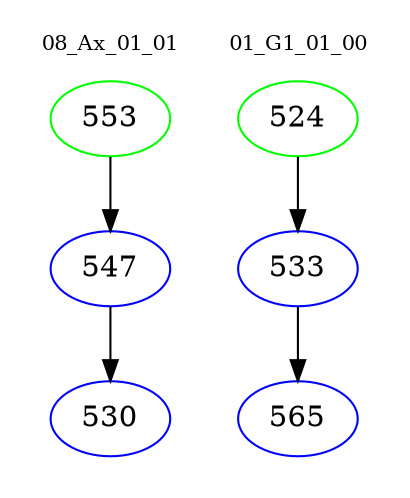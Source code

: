 digraph{
subgraph cluster_0 {
color = white
label = "08_Ax_01_01";
fontsize=10;
T0_553 [label="553", color="green"]
T0_553 -> T0_547 [color="black"]
T0_547 [label="547", color="blue"]
T0_547 -> T0_530 [color="black"]
T0_530 [label="530", color="blue"]
}
subgraph cluster_1 {
color = white
label = "01_G1_01_00";
fontsize=10;
T1_524 [label="524", color="green"]
T1_524 -> T1_533 [color="black"]
T1_533 [label="533", color="blue"]
T1_533 -> T1_565 [color="black"]
T1_565 [label="565", color="blue"]
}
}
